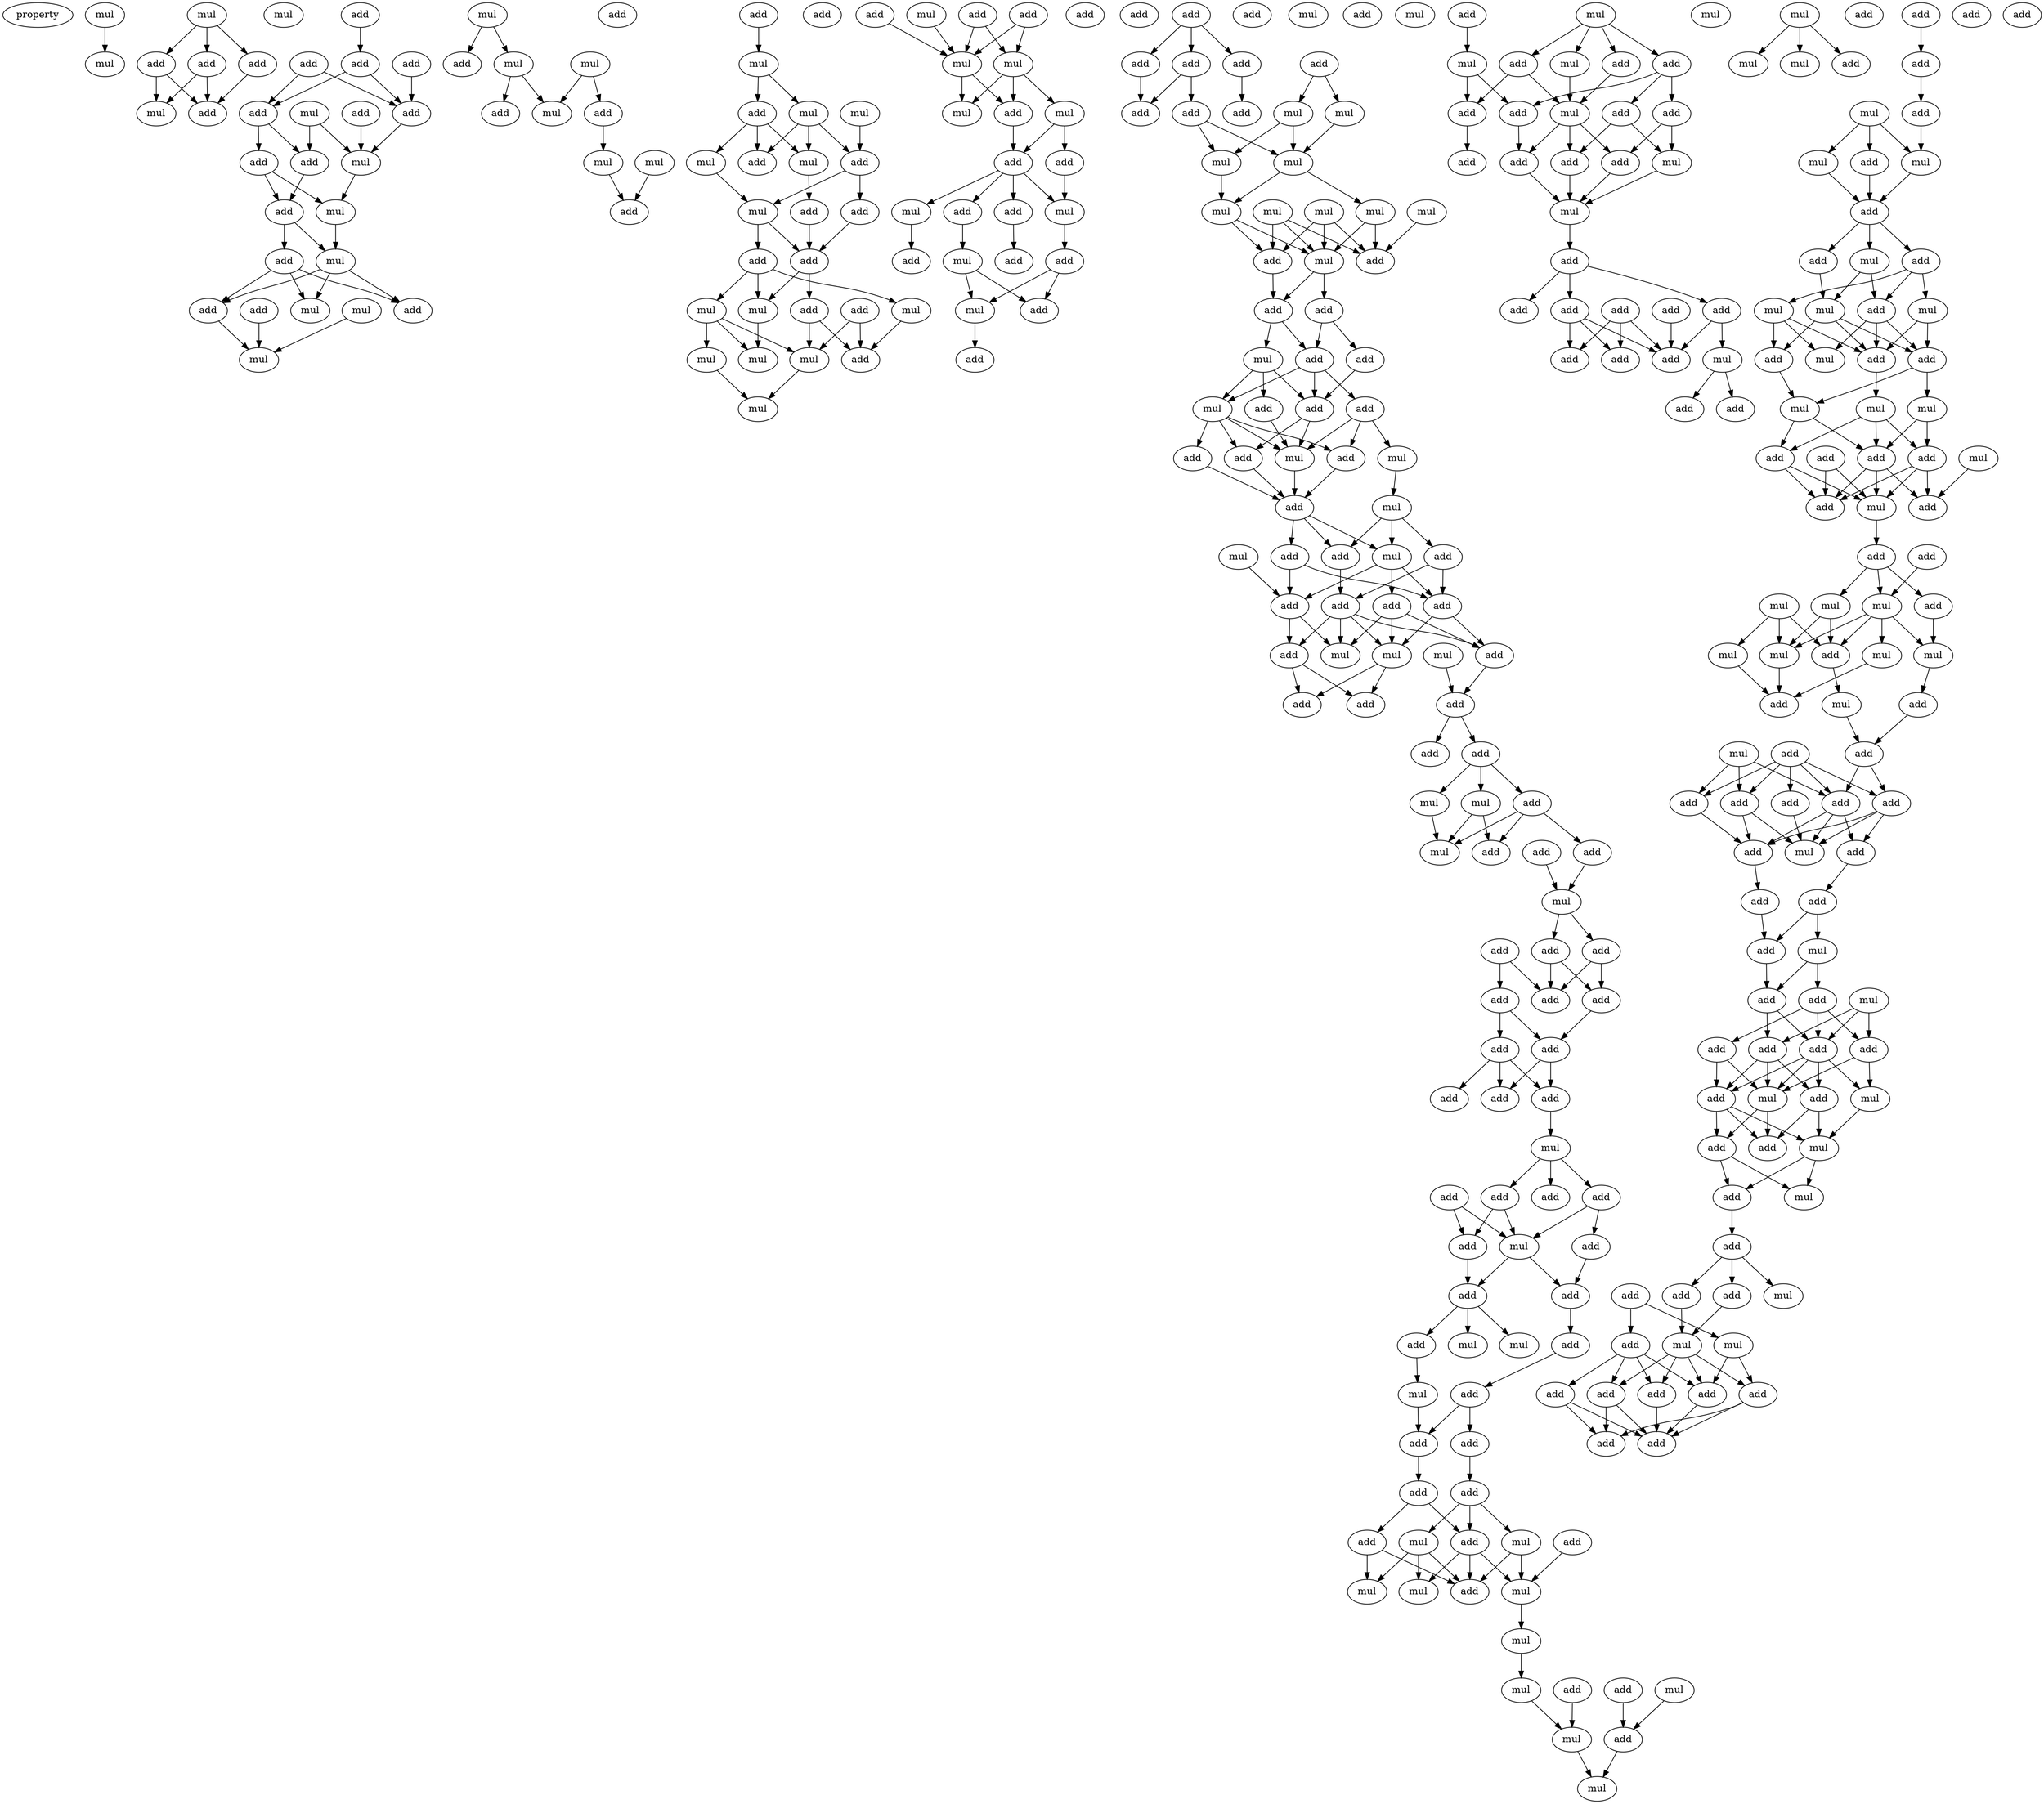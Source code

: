 digraph {
    node [fontcolor=black]
    property [mul=2,lf=1.1]
    0 [ label = mul ];
    1 [ label = mul ];
    2 [ label = add ];
    3 [ label = mul ];
    4 [ label = add ];
    5 [ label = mul ];
    6 [ label = add ];
    7 [ label = mul ];
    8 [ label = add ];
    9 [ label = add ];
    10 [ label = add ];
    11 [ label = add ];
    12 [ label = add ];
    13 [ label = mul ];
    14 [ label = add ];
    15 [ label = add ];
    16 [ label = add ];
    17 [ label = add ];
    18 [ label = add ];
    19 [ label = mul ];
    20 [ label = mul ];
    21 [ label = add ];
    22 [ label = mul ];
    23 [ label = add ];
    24 [ label = mul ];
    25 [ label = add ];
    26 [ label = add ];
    27 [ label = add ];
    28 [ label = mul ];
    29 [ label = mul ];
    30 [ label = mul ];
    31 [ label = add ];
    32 [ label = mul ];
    33 [ label = mul ];
    34 [ label = add ];
    35 [ label = add ];
    36 [ label = mul ];
    37 [ label = add ];
    38 [ label = mul ];
    39 [ label = mul ];
    40 [ label = add ];
    41 [ label = mul ];
    42 [ label = add ];
    43 [ label = add ];
    44 [ label = mul ];
    45 [ label = mul ];
    46 [ label = add ];
    47 [ label = add ];
    48 [ label = mul ];
    49 [ label = mul ];
    50 [ label = mul ];
    51 [ label = add ];
    52 [ label = add ];
    53 [ label = add ];
    54 [ label = add ];
    55 [ label = mul ];
    56 [ label = add ];
    57 [ label = mul ];
    58 [ label = mul ];
    59 [ label = add ];
    60 [ label = mul ];
    61 [ label = mul ];
    62 [ label = add ];
    63 [ label = mul ];
    64 [ label = mul ];
    65 [ label = add ];
    66 [ label = add ];
    67 [ label = add ];
    68 [ label = add ];
    69 [ label = mul ];
    70 [ label = mul ];
    71 [ label = add ];
    72 [ label = mul ];
    73 [ label = mul ];
    74 [ label = mul ];
    75 [ label = add ];
    76 [ label = add ];
    77 [ label = add ];
    78 [ label = add ];
    79 [ label = add ];
    80 [ label = mul ];
    81 [ label = mul ];
    82 [ label = add ];
    83 [ label = add ];
    84 [ label = add ];
    85 [ label = mul ];
    86 [ label = mul ];
    87 [ label = add ];
    88 [ label = add ];
    89 [ label = add ];
    90 [ label = add ];
    91 [ label = add ];
    92 [ label = add ];
    93 [ label = add ];
    94 [ label = add ];
    95 [ label = add ];
    96 [ label = add ];
    97 [ label = mul ];
    98 [ label = mul ];
    99 [ label = add ];
    100 [ label = mul ];
    101 [ label = mul ];
    102 [ label = mul ];
    103 [ label = mul ];
    104 [ label = mul ];
    105 [ label = mul ];
    106 [ label = mul ];
    107 [ label = add ];
    108 [ label = mul ];
    109 [ label = add ];
    110 [ label = add ];
    111 [ label = add ];
    112 [ label = add ];
    113 [ label = add ];
    114 [ label = mul ];
    115 [ label = mul ];
    116 [ label = add ];
    117 [ label = add ];
    118 [ label = add ];
    119 [ label = mul ];
    120 [ label = add ];
    121 [ label = add ];
    122 [ label = add ];
    123 [ label = mul ];
    124 [ label = add ];
    125 [ label = mul ];
    126 [ label = add ];
    127 [ label = add ];
    128 [ label = mul ];
    129 [ label = mul ];
    130 [ label = add ];
    131 [ label = add ];
    132 [ label = add ];
    133 [ label = add ];
    134 [ label = add ];
    135 [ label = mul ];
    136 [ label = mul ];
    137 [ label = add ];
    138 [ label = mul ];
    139 [ label = add ];
    140 [ label = add ];
    141 [ label = add ];
    142 [ label = add ];
    143 [ label = add ];
    144 [ label = add ];
    145 [ label = mul ];
    146 [ label = mul ];
    147 [ label = add ];
    148 [ label = add ];
    149 [ label = mul ];
    150 [ label = add ];
    151 [ label = add ];
    152 [ label = add ];
    153 [ label = mul ];
    154 [ label = add ];
    155 [ label = add ];
    156 [ label = add ];
    157 [ label = add ];
    158 [ label = add ];
    159 [ label = add ];
    160 [ label = add ];
    161 [ label = add ];
    162 [ label = add ];
    163 [ label = add ];
    164 [ label = add ];
    165 [ label = mul ];
    166 [ label = add ];
    167 [ label = add ];
    168 [ label = add ];
    169 [ label = add ];
    170 [ label = add ];
    171 [ label = add ];
    172 [ label = mul ];
    173 [ label = add ];
    174 [ label = add ];
    175 [ label = add ];
    176 [ label = mul ];
    177 [ label = mul ];
    178 [ label = add ];
    179 [ label = mul ];
    180 [ label = add ];
    181 [ label = mul ];
    182 [ label = add ];
    183 [ label = add ];
    184 [ label = add ];
    185 [ label = add ];
    186 [ label = add ];
    187 [ label = mul ];
    188 [ label = add ];
    189 [ label = add ];
    190 [ label = add ];
    191 [ label = mul ];
    192 [ label = mul ];
    193 [ label = add ];
    194 [ label = mul ];
    195 [ label = mul ];
    196 [ label = mul ];
    197 [ label = mul ];
    198 [ label = add ];
    199 [ label = mul ];
    200 [ label = mul ];
    201 [ label = add ];
    202 [ label = mul ];
    203 [ label = add ];
    204 [ label = mul ];
    205 [ label = mul ];
    206 [ label = add ];
    207 [ label = mul ];
    208 [ label = mul ];
    209 [ label = add ];
    210 [ label = add ];
    211 [ label = add ];
    212 [ label = add ];
    213 [ label = add ];
    214 [ label = add ];
    215 [ label = mul ];
    216 [ label = add ];
    217 [ label = add ];
    218 [ label = add ];
    219 [ label = add ];
    220 [ label = add ];
    221 [ label = mul ];
    222 [ label = mul ];
    223 [ label = mul ];
    224 [ label = add ];
    225 [ label = add ];
    226 [ label = add ];
    227 [ label = add ];
    228 [ label = add ];
    229 [ label = add ];
    230 [ label = add ];
    231 [ label = add ];
    232 [ label = mul ];
    233 [ label = add ];
    234 [ label = add ];
    235 [ label = add ];
    236 [ label = mul ];
    237 [ label = mul ];
    238 [ label = mul ];
    239 [ label = add ];
    240 [ label = add ];
    241 [ label = add ];
    242 [ label = add ];
    243 [ label = add ];
    244 [ label = mul ];
    245 [ label = add ];
    246 [ label = mul ];
    247 [ label = mul ];
    248 [ label = add ];
    249 [ label = add ];
    250 [ label = add ];
    251 [ label = mul ];
    252 [ label = mul ];
    253 [ label = mul ];
    254 [ label = add ];
    255 [ label = mul ];
    256 [ label = add ];
    257 [ label = add ];
    258 [ label = mul ];
    259 [ label = add ];
    260 [ label = mul ];
    261 [ label = mul ];
    262 [ label = mul ];
    263 [ label = add ];
    264 [ label = add ];
    265 [ label = mul ];
    266 [ label = add ];
    267 [ label = add ];
    268 [ label = add ];
    269 [ label = add ];
    270 [ label = mul ];
    271 [ label = add ];
    272 [ label = add ];
    273 [ label = mul ];
    274 [ label = add ];
    275 [ label = mul ];
    276 [ label = mul ];
    277 [ label = mul ];
    278 [ label = add ];
    279 [ label = mul ];
    280 [ label = mul ];
    281 [ label = mul ];
    282 [ label = add ];
    283 [ label = add ];
    284 [ label = mul ];
    285 [ label = add ];
    286 [ label = mul ];
    287 [ label = add ];
    288 [ label = add ];
    289 [ label = add ];
    290 [ label = add ];
    291 [ label = add ];
    292 [ label = add ];
    293 [ label = mul ];
    294 [ label = add ];
    295 [ label = add ];
    296 [ label = add ];
    297 [ label = add ];
    298 [ label = add ];
    299 [ label = mul ];
    300 [ label = add ];
    301 [ label = mul ];
    302 [ label = add ];
    303 [ label = add ];
    304 [ label = add ];
    305 [ label = add ];
    306 [ label = add ];
    307 [ label = add ];
    308 [ label = add ];
    309 [ label = mul ];
    310 [ label = add ];
    311 [ label = mul ];
    312 [ label = add ];
    313 [ label = mul ];
    314 [ label = add ];
    315 [ label = mul ];
    316 [ label = add ];
    317 [ label = add ];
    318 [ label = add ];
    319 [ label = add ];
    320 [ label = mul ];
    321 [ label = add ];
    322 [ label = add ];
    323 [ label = add ];
    324 [ label = mul ];
    325 [ label = mul ];
    326 [ label = add ];
    327 [ label = add ];
    328 [ label = add ];
    329 [ label = add ];
    330 [ label = add ];
    331 [ label = add ];
    332 [ label = add ];
    0 -> 5 [ name = 0 ];
    1 -> 2 [ name = 1 ];
    1 -> 4 [ name = 2 ];
    1 -> 6 [ name = 3 ];
    2 -> 7 [ name = 4 ];
    2 -> 8 [ name = 5 ];
    4 -> 8 [ name = 6 ];
    6 -> 7 [ name = 7 ];
    6 -> 8 [ name = 8 ];
    9 -> 11 [ name = 9 ];
    10 -> 15 [ name = 10 ];
    11 -> 15 [ name = 11 ];
    11 -> 16 [ name = 12 ];
    12 -> 15 [ name = 13 ];
    12 -> 16 [ name = 14 ];
    13 -> 17 [ name = 15 ];
    13 -> 19 [ name = 16 ];
    14 -> 19 [ name = 17 ];
    15 -> 19 [ name = 18 ];
    16 -> 17 [ name = 19 ];
    16 -> 18 [ name = 20 ];
    17 -> 21 [ name = 21 ];
    18 -> 20 [ name = 22 ];
    18 -> 21 [ name = 23 ];
    19 -> 20 [ name = 24 ];
    20 -> 22 [ name = 25 ];
    21 -> 22 [ name = 26 ];
    21 -> 23 [ name = 27 ];
    22 -> 24 [ name = 28 ];
    22 -> 25 [ name = 29 ];
    22 -> 27 [ name = 30 ];
    23 -> 24 [ name = 31 ];
    23 -> 25 [ name = 32 ];
    23 -> 27 [ name = 33 ];
    26 -> 29 [ name = 34 ];
    27 -> 29 [ name = 35 ];
    28 -> 29 [ name = 36 ];
    30 -> 31 [ name = 37 ];
    30 -> 33 [ name = 38 ];
    32 -> 35 [ name = 39 ];
    32 -> 36 [ name = 40 ];
    33 -> 34 [ name = 41 ];
    33 -> 36 [ name = 42 ];
    35 -> 39 [ name = 43 ];
    38 -> 42 [ name = 44 ];
    39 -> 42 [ name = 45 ];
    40 -> 41 [ name = 46 ];
    41 -> 43 [ name = 47 ];
    41 -> 45 [ name = 48 ];
    43 -> 47 [ name = 49 ];
    43 -> 48 [ name = 50 ];
    43 -> 49 [ name = 51 ];
    44 -> 46 [ name = 52 ];
    45 -> 46 [ name = 53 ];
    45 -> 47 [ name = 54 ];
    45 -> 48 [ name = 55 ];
    46 -> 50 [ name = 56 ];
    46 -> 52 [ name = 57 ];
    48 -> 51 [ name = 58 ];
    49 -> 50 [ name = 59 ];
    50 -> 53 [ name = 60 ];
    50 -> 54 [ name = 61 ];
    51 -> 54 [ name = 62 ];
    52 -> 54 [ name = 63 ];
    53 -> 55 [ name = 64 ];
    53 -> 57 [ name = 65 ];
    53 -> 58 [ name = 66 ];
    54 -> 55 [ name = 67 ];
    54 -> 59 [ name = 68 ];
    55 -> 63 [ name = 69 ];
    56 -> 61 [ name = 70 ];
    56 -> 62 [ name = 71 ];
    57 -> 60 [ name = 72 ];
    57 -> 61 [ name = 73 ];
    57 -> 63 [ name = 74 ];
    58 -> 62 [ name = 75 ];
    59 -> 61 [ name = 76 ];
    59 -> 62 [ name = 77 ];
    60 -> 64 [ name = 78 ];
    61 -> 64 [ name = 79 ];
    66 -> 70 [ name = 80 ];
    66 -> 72 [ name = 81 ];
    67 -> 70 [ name = 82 ];
    68 -> 70 [ name = 83 ];
    68 -> 72 [ name = 84 ];
    69 -> 70 [ name = 85 ];
    70 -> 74 [ name = 86 ];
    70 -> 75 [ name = 87 ];
    72 -> 73 [ name = 88 ];
    72 -> 74 [ name = 89 ];
    72 -> 75 [ name = 90 ];
    73 -> 76 [ name = 91 ];
    73 -> 77 [ name = 92 ];
    75 -> 77 [ name = 93 ];
    76 -> 81 [ name = 94 ];
    77 -> 78 [ name = 95 ];
    77 -> 79 [ name = 96 ];
    77 -> 80 [ name = 97 ];
    77 -> 81 [ name = 98 ];
    78 -> 85 [ name = 99 ];
    79 -> 83 [ name = 100 ];
    80 -> 84 [ name = 101 ];
    81 -> 82 [ name = 102 ];
    82 -> 86 [ name = 103 ];
    82 -> 88 [ name = 104 ];
    85 -> 86 [ name = 105 ];
    85 -> 88 [ name = 106 ];
    86 -> 89 [ name = 107 ];
    90 -> 91 [ name = 108 ];
    90 -> 93 [ name = 109 ];
    90 -> 94 [ name = 110 ];
    91 -> 95 [ name = 111 ];
    91 -> 99 [ name = 112 ];
    92 -> 97 [ name = 113 ];
    92 -> 98 [ name = 114 ];
    93 -> 95 [ name = 115 ];
    94 -> 96 [ name = 116 ];
    97 -> 100 [ name = 117 ];
    97 -> 101 [ name = 118 ];
    98 -> 101 [ name = 119 ];
    99 -> 100 [ name = 120 ];
    99 -> 101 [ name = 121 ];
    100 -> 106 [ name = 122 ];
    101 -> 104 [ name = 123 ];
    101 -> 106 [ name = 124 ];
    102 -> 107 [ name = 125 ];
    102 -> 108 [ name = 126 ];
    102 -> 109 [ name = 127 ];
    103 -> 107 [ name = 128 ];
    103 -> 108 [ name = 129 ];
    103 -> 109 [ name = 130 ];
    104 -> 107 [ name = 131 ];
    104 -> 108 [ name = 132 ];
    105 -> 107 [ name = 133 ];
    106 -> 108 [ name = 134 ];
    106 -> 109 [ name = 135 ];
    108 -> 110 [ name = 136 ];
    108 -> 111 [ name = 137 ];
    109 -> 111 [ name = 138 ];
    110 -> 112 [ name = 139 ];
    110 -> 113 [ name = 140 ];
    111 -> 112 [ name = 141 ];
    111 -> 114 [ name = 142 ];
    112 -> 115 [ name = 143 ];
    112 -> 116 [ name = 144 ];
    112 -> 117 [ name = 145 ];
    113 -> 116 [ name = 146 ];
    114 -> 115 [ name = 147 ];
    114 -> 116 [ name = 148 ];
    114 -> 118 [ name = 149 ];
    115 -> 119 [ name = 150 ];
    115 -> 120 [ name = 151 ];
    115 -> 121 [ name = 152 ];
    115 -> 122 [ name = 153 ];
    116 -> 119 [ name = 154 ];
    116 -> 122 [ name = 155 ];
    117 -> 119 [ name = 156 ];
    117 -> 120 [ name = 157 ];
    117 -> 123 [ name = 158 ];
    118 -> 119 [ name = 159 ];
    119 -> 124 [ name = 160 ];
    120 -> 124 [ name = 161 ];
    121 -> 124 [ name = 162 ];
    122 -> 124 [ name = 163 ];
    123 -> 125 [ name = 164 ];
    124 -> 126 [ name = 165 ];
    124 -> 127 [ name = 166 ];
    124 -> 128 [ name = 167 ];
    125 -> 127 [ name = 168 ];
    125 -> 128 [ name = 169 ];
    125 -> 130 [ name = 170 ];
    126 -> 132 [ name = 171 ];
    126 -> 133 [ name = 172 ];
    127 -> 134 [ name = 173 ];
    128 -> 131 [ name = 174 ];
    128 -> 132 [ name = 175 ];
    128 -> 133 [ name = 176 ];
    129 -> 132 [ name = 177 ];
    130 -> 133 [ name = 178 ];
    130 -> 134 [ name = 179 ];
    131 -> 135 [ name = 180 ];
    131 -> 136 [ name = 181 ];
    131 -> 137 [ name = 182 ];
    132 -> 136 [ name = 183 ];
    132 -> 139 [ name = 184 ];
    133 -> 135 [ name = 185 ];
    133 -> 137 [ name = 186 ];
    134 -> 135 [ name = 187 ];
    134 -> 136 [ name = 188 ];
    134 -> 137 [ name = 189 ];
    134 -> 139 [ name = 190 ];
    135 -> 140 [ name = 191 ];
    135 -> 142 [ name = 192 ];
    137 -> 141 [ name = 193 ];
    138 -> 141 [ name = 194 ];
    139 -> 140 [ name = 195 ];
    139 -> 142 [ name = 196 ];
    141 -> 143 [ name = 197 ];
    141 -> 144 [ name = 198 ];
    144 -> 145 [ name = 199 ];
    144 -> 146 [ name = 200 ];
    144 -> 147 [ name = 201 ];
    145 -> 148 [ name = 202 ];
    145 -> 149 [ name = 203 ];
    146 -> 149 [ name = 204 ];
    147 -> 148 [ name = 205 ];
    147 -> 149 [ name = 206 ];
    147 -> 151 [ name = 207 ];
    150 -> 153 [ name = 208 ];
    151 -> 153 [ name = 209 ];
    153 -> 154 [ name = 210 ];
    153 -> 156 [ name = 211 ];
    154 -> 157 [ name = 212 ];
    154 -> 159 [ name = 213 ];
    155 -> 158 [ name = 214 ];
    155 -> 159 [ name = 215 ];
    156 -> 157 [ name = 216 ];
    156 -> 159 [ name = 217 ];
    157 -> 161 [ name = 218 ];
    158 -> 160 [ name = 219 ];
    158 -> 161 [ name = 220 ];
    160 -> 162 [ name = 221 ];
    160 -> 163 [ name = 222 ];
    160 -> 164 [ name = 223 ];
    161 -> 162 [ name = 224 ];
    161 -> 164 [ name = 225 ];
    164 -> 165 [ name = 226 ];
    165 -> 166 [ name = 227 ];
    165 -> 167 [ name = 228 ];
    165 -> 168 [ name = 229 ];
    166 -> 170 [ name = 230 ];
    166 -> 172 [ name = 231 ];
    167 -> 171 [ name = 232 ];
    167 -> 172 [ name = 233 ];
    169 -> 170 [ name = 234 ];
    169 -> 172 [ name = 235 ];
    170 -> 173 [ name = 236 ];
    171 -> 174 [ name = 237 ];
    172 -> 173 [ name = 238 ];
    172 -> 174 [ name = 239 ];
    173 -> 175 [ name = 240 ];
    173 -> 176 [ name = 241 ];
    173 -> 177 [ name = 242 ];
    174 -> 178 [ name = 243 ];
    175 -> 179 [ name = 244 ];
    178 -> 180 [ name = 245 ];
    179 -> 184 [ name = 246 ];
    180 -> 182 [ name = 247 ];
    180 -> 184 [ name = 248 ];
    182 -> 186 [ name = 249 ];
    184 -> 185 [ name = 250 ];
    185 -> 188 [ name = 251 ];
    185 -> 189 [ name = 252 ];
    186 -> 187 [ name = 253 ];
    186 -> 189 [ name = 254 ];
    186 -> 191 [ name = 255 ];
    187 -> 192 [ name = 256 ];
    187 -> 193 [ name = 257 ];
    187 -> 194 [ name = 258 ];
    188 -> 192 [ name = 259 ];
    188 -> 193 [ name = 260 ];
    189 -> 193 [ name = 261 ];
    189 -> 194 [ name = 262 ];
    189 -> 195 [ name = 263 ];
    190 -> 195 [ name = 264 ];
    191 -> 193 [ name = 265 ];
    191 -> 195 [ name = 266 ];
    195 -> 196 [ name = 267 ];
    196 -> 199 [ name = 268 ];
    198 -> 203 [ name = 269 ];
    199 -> 202 [ name = 270 ];
    200 -> 203 [ name = 271 ];
    201 -> 202 [ name = 272 ];
    202 -> 204 [ name = 273 ];
    203 -> 204 [ name = 274 ];
    205 -> 207 [ name = 275 ];
    205 -> 209 [ name = 276 ];
    205 -> 210 [ name = 277 ];
    205 -> 211 [ name = 278 ];
    206 -> 208 [ name = 279 ];
    207 -> 215 [ name = 280 ];
    208 -> 214 [ name = 281 ];
    208 -> 216 [ name = 282 ];
    209 -> 215 [ name = 283 ];
    209 -> 216 [ name = 284 ];
    210 -> 215 [ name = 285 ];
    211 -> 212 [ name = 286 ];
    211 -> 213 [ name = 287 ];
    211 -> 214 [ name = 288 ];
    212 -> 219 [ name = 289 ];
    212 -> 221 [ name = 290 ];
    213 -> 220 [ name = 291 ];
    213 -> 221 [ name = 292 ];
    214 -> 217 [ name = 293 ];
    215 -> 217 [ name = 294 ];
    215 -> 219 [ name = 295 ];
    215 -> 220 [ name = 296 ];
    216 -> 218 [ name = 297 ];
    217 -> 222 [ name = 298 ];
    219 -> 222 [ name = 299 ];
    220 -> 222 [ name = 300 ];
    221 -> 222 [ name = 301 ];
    222 -> 224 [ name = 302 ];
    224 -> 225 [ name = 303 ];
    224 -> 226 [ name = 304 ];
    224 -> 227 [ name = 305 ];
    226 -> 230 [ name = 306 ];
    226 -> 232 [ name = 307 ];
    227 -> 230 [ name = 308 ];
    227 -> 231 [ name = 309 ];
    227 -> 233 [ name = 310 ];
    228 -> 230 [ name = 311 ];
    228 -> 231 [ name = 312 ];
    228 -> 233 [ name = 313 ];
    229 -> 230 [ name = 314 ];
    232 -> 234 [ name = 315 ];
    232 -> 235 [ name = 316 ];
    236 -> 237 [ name = 317 ];
    236 -> 238 [ name = 318 ];
    236 -> 239 [ name = 319 ];
    241 -> 242 [ name = 320 ];
    242 -> 243 [ name = 321 ];
    243 -> 247 [ name = 322 ];
    244 -> 245 [ name = 323 ];
    244 -> 246 [ name = 324 ];
    244 -> 247 [ name = 325 ];
    245 -> 248 [ name = 326 ];
    246 -> 248 [ name = 327 ];
    247 -> 248 [ name = 328 ];
    248 -> 249 [ name = 329 ];
    248 -> 250 [ name = 330 ];
    248 -> 251 [ name = 331 ];
    249 -> 255 [ name = 332 ];
    250 -> 252 [ name = 333 ];
    250 -> 253 [ name = 334 ];
    250 -> 254 [ name = 335 ];
    251 -> 254 [ name = 336 ];
    251 -> 255 [ name = 337 ];
    252 -> 256 [ name = 338 ];
    252 -> 257 [ name = 339 ];
    253 -> 256 [ name = 340 ];
    253 -> 258 [ name = 341 ];
    253 -> 259 [ name = 342 ];
    254 -> 256 [ name = 343 ];
    254 -> 257 [ name = 344 ];
    254 -> 258 [ name = 345 ];
    255 -> 256 [ name = 346 ];
    255 -> 257 [ name = 347 ];
    255 -> 259 [ name = 348 ];
    256 -> 260 [ name = 349 ];
    257 -> 261 [ name = 350 ];
    257 -> 262 [ name = 351 ];
    259 -> 261 [ name = 352 ];
    260 -> 264 [ name = 353 ];
    260 -> 266 [ name = 354 ];
    260 -> 267 [ name = 355 ];
    261 -> 266 [ name = 356 ];
    261 -> 267 [ name = 357 ];
    262 -> 264 [ name = 358 ];
    262 -> 266 [ name = 359 ];
    263 -> 268 [ name = 360 ];
    263 -> 270 [ name = 361 ];
    264 -> 268 [ name = 362 ];
    264 -> 269 [ name = 363 ];
    264 -> 270 [ name = 364 ];
    265 -> 269 [ name = 365 ];
    266 -> 268 [ name = 366 ];
    266 -> 269 [ name = 367 ];
    266 -> 270 [ name = 368 ];
    267 -> 268 [ name = 369 ];
    267 -> 270 [ name = 370 ];
    270 -> 272 [ name = 371 ];
    271 -> 276 [ name = 372 ];
    272 -> 274 [ name = 373 ];
    272 -> 275 [ name = 374 ];
    272 -> 276 [ name = 375 ];
    273 -> 278 [ name = 376 ];
    273 -> 279 [ name = 377 ];
    273 -> 281 [ name = 378 ];
    274 -> 280 [ name = 379 ];
    275 -> 278 [ name = 380 ];
    275 -> 279 [ name = 381 ];
    276 -> 277 [ name = 382 ];
    276 -> 278 [ name = 383 ];
    276 -> 279 [ name = 384 ];
    276 -> 280 [ name = 385 ];
    277 -> 283 [ name = 386 ];
    278 -> 284 [ name = 387 ];
    279 -> 283 [ name = 388 ];
    280 -> 282 [ name = 389 ];
    281 -> 283 [ name = 390 ];
    282 -> 285 [ name = 391 ];
    284 -> 285 [ name = 392 ];
    285 -> 290 [ name = 393 ];
    285 -> 291 [ name = 394 ];
    286 -> 288 [ name = 395 ];
    286 -> 289 [ name = 396 ];
    286 -> 291 [ name = 397 ];
    287 -> 288 [ name = 398 ];
    287 -> 289 [ name = 399 ];
    287 -> 290 [ name = 400 ];
    287 -> 291 [ name = 401 ];
    287 -> 292 [ name = 402 ];
    288 -> 295 [ name = 403 ];
    289 -> 293 [ name = 404 ];
    289 -> 295 [ name = 405 ];
    290 -> 293 [ name = 406 ];
    290 -> 294 [ name = 407 ];
    290 -> 295 [ name = 408 ];
    291 -> 293 [ name = 409 ];
    291 -> 294 [ name = 410 ];
    291 -> 295 [ name = 411 ];
    292 -> 293 [ name = 412 ];
    294 -> 297 [ name = 413 ];
    295 -> 296 [ name = 414 ];
    296 -> 300 [ name = 415 ];
    297 -> 299 [ name = 416 ];
    297 -> 300 [ name = 417 ];
    299 -> 302 [ name = 418 ];
    299 -> 303 [ name = 419 ];
    300 -> 303 [ name = 420 ];
    301 -> 305 [ name = 421 ];
    301 -> 306 [ name = 422 ];
    301 -> 307 [ name = 423 ];
    302 -> 304 [ name = 424 ];
    302 -> 305 [ name = 425 ];
    302 -> 307 [ name = 426 ];
    303 -> 306 [ name = 427 ];
    303 -> 307 [ name = 428 ];
    304 -> 310 [ name = 429 ];
    304 -> 311 [ name = 430 ];
    305 -> 309 [ name = 431 ];
    305 -> 311 [ name = 432 ];
    306 -> 308 [ name = 433 ];
    306 -> 310 [ name = 434 ];
    306 -> 311 [ name = 435 ];
    307 -> 308 [ name = 436 ];
    307 -> 309 [ name = 437 ];
    307 -> 310 [ name = 438 ];
    307 -> 311 [ name = 439 ];
    308 -> 313 [ name = 440 ];
    308 -> 314 [ name = 441 ];
    309 -> 313 [ name = 442 ];
    310 -> 312 [ name = 443 ];
    310 -> 313 [ name = 444 ];
    310 -> 314 [ name = 445 ];
    311 -> 312 [ name = 446 ];
    311 -> 314 [ name = 447 ];
    312 -> 315 [ name = 448 ];
    312 -> 316 [ name = 449 ];
    313 -> 315 [ name = 450 ];
    313 -> 316 [ name = 451 ];
    316 -> 317 [ name = 452 ];
    317 -> 318 [ name = 453 ];
    317 -> 319 [ name = 454 ];
    317 -> 320 [ name = 455 ];
    318 -> 325 [ name = 456 ];
    319 -> 325 [ name = 457 ];
    321 -> 323 [ name = 458 ];
    321 -> 324 [ name = 459 ];
    323 -> 326 [ name = 460 ];
    323 -> 327 [ name = 461 ];
    323 -> 329 [ name = 462 ];
    323 -> 330 [ name = 463 ];
    324 -> 328 [ name = 464 ];
    324 -> 329 [ name = 465 ];
    325 -> 326 [ name = 466 ];
    325 -> 328 [ name = 467 ];
    325 -> 329 [ name = 468 ];
    325 -> 330 [ name = 469 ];
    326 -> 331 [ name = 470 ];
    326 -> 332 [ name = 471 ];
    327 -> 331 [ name = 472 ];
    327 -> 332 [ name = 473 ];
    328 -> 331 [ name = 474 ];
    328 -> 332 [ name = 475 ];
    329 -> 331 [ name = 476 ];
    330 -> 331 [ name = 477 ];
}
